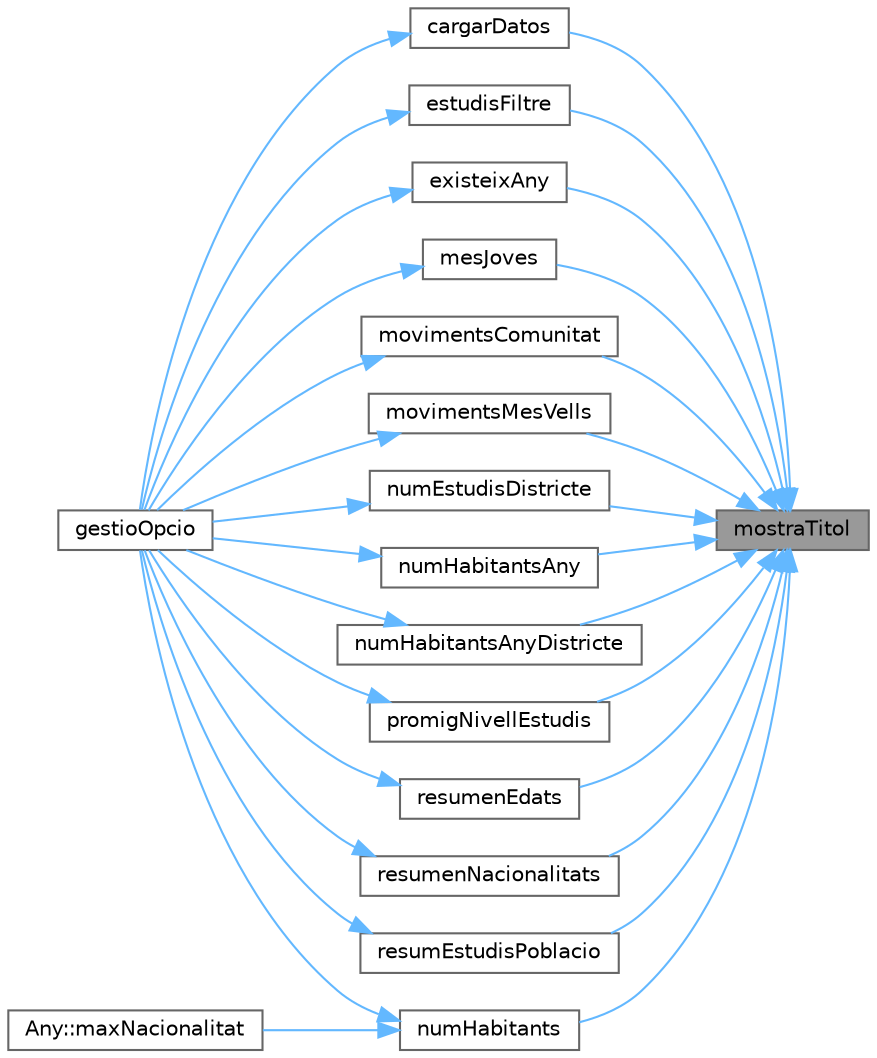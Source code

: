 digraph "mostraTitol"
{
 // LATEX_PDF_SIZE
  bgcolor="transparent";
  edge [fontname=Helvetica,fontsize=10,labelfontname=Helvetica,labelfontsize=10];
  node [fontname=Helvetica,fontsize=10,shape=box,height=0.2,width=0.4];
  rankdir="RL";
  Node1 [id="Node000001",label="mostraTitol",height=0.2,width=0.4,color="gray40", fillcolor="grey60", style="filled", fontcolor="black",tooltip="Muestra el título de una sección con un formato especial."];
  Node1 -> Node2 [id="edge30_Node000001_Node000002",dir="back",color="steelblue1",style="solid",tooltip=" "];
  Node2 [id="Node000002",label="cargarDatos",height=0.2,width=0.4,color="grey40", fillcolor="white", style="filled",URL="$main_8cpp.html#a71ee28124b09566e95a0780a85dcc53b",tooltip="Carga los datos del padrón desde un archivo."];
  Node2 -> Node3 [id="edge31_Node000002_Node000003",dir="back",color="steelblue1",style="solid",tooltip=" "];
  Node3 [id="Node000003",label="gestioOpcio",height=0.2,width=0.4,color="grey40", fillcolor="white", style="filled",URL="$main_8cpp.html#a5289933794b2beb79f44578f8d07af19",tooltip="Gestiona las opciones seleccionadas por el usuario."];
  Node1 -> Node4 [id="edge32_Node000001_Node000004",dir="back",color="steelblue1",style="solid",tooltip=" "];
  Node4 [id="Node000004",label="estudisFiltre",height=0.2,width=0.4,color="grey40", fillcolor="white", style="filled",URL="$main_8cpp.html#a1c3d6c8fc2337b733ae2cd3fc0a4ed11",tooltip="Muestra los estudios correspondientes a un año, distrito, edad y nacionalidad específicos."];
  Node4 -> Node3 [id="edge33_Node000004_Node000003",dir="back",color="steelblue1",style="solid",tooltip=" "];
  Node1 -> Node5 [id="edge34_Node000001_Node000005",dir="back",color="steelblue1",style="solid",tooltip=" "];
  Node5 [id="Node000005",label="existeixAny",height=0.2,width=0.4,color="grey40", fillcolor="white", style="filled",URL="$main_8cpp.html#ad118e24aa397b8a664206958c3f68b71",tooltip="Consulta si existe un año en los datos cargados."];
  Node5 -> Node3 [id="edge35_Node000005_Node000003",dir="back",color="steelblue1",style="solid",tooltip=" "];
  Node1 -> Node6 [id="edge36_Node000001_Node000006",dir="back",color="steelblue1",style="solid",tooltip=" "];
  Node6 [id="Node000006",label="mesJoves",height=0.2,width=0.4,color="grey40", fillcolor="white", style="filled",URL="$main_8cpp.html#a894463629f9f901ab3c12ccd02a787df",tooltip="Muestra el distrito con más jóvenes entre un rango de años."];
  Node6 -> Node3 [id="edge37_Node000006_Node000003",dir="back",color="steelblue1",style="solid",tooltip=" "];
  Node1 -> Node7 [id="edge38_Node000001_Node000007",dir="back",color="steelblue1",style="solid",tooltip=" "];
  Node7 [id="Node000007",label="movimentsComunitat",height=0.2,width=0.4,color="grey40", fillcolor="white", style="filled",URL="$main_8cpp.html#a912a5bc4435ccdb414f10d829676a498",tooltip="Muestra los movimientos de una comunidad por código de nacionalidad."];
  Node7 -> Node3 [id="edge39_Node000007_Node000003",dir="back",color="steelblue1",style="solid",tooltip=" "];
  Node1 -> Node8 [id="edge40_Node000001_Node000008",dir="back",color="steelblue1",style="solid",tooltip=" "];
  Node8 [id="Node000008",label="movimentsMesVells",height=0.2,width=0.4,color="grey40", fillcolor="white", style="filled",URL="$main_8cpp.html#a844a6bfba37ee782f41de4c59651ff57",tooltip="Muestra los movimientos de los mayores de edad."];
  Node8 -> Node3 [id="edge41_Node000008_Node000003",dir="back",color="steelblue1",style="solid",tooltip=" "];
  Node1 -> Node9 [id="edge42_Node000001_Node000009",dir="back",color="steelblue1",style="solid",tooltip=" "];
  Node9 [id="Node000009",label="numEstudisDistricte",height=0.2,width=0.4,color="grey40", fillcolor="white", style="filled",URL="$main_8cpp.html#acfb319f83e3b28cd43da7ccabdb2cfe5",tooltip="Consulta el número de estudios de un distrito por año."];
  Node9 -> Node3 [id="edge43_Node000009_Node000003",dir="back",color="steelblue1",style="solid",tooltip=" "];
  Node1 -> Node10 [id="edge44_Node000001_Node000010",dir="back",color="steelblue1",style="solid",tooltip=" "];
  Node10 [id="Node000010",label="numHabitants",height=0.2,width=0.4,color="grey40", fillcolor="white", style="filled",URL="$main_8cpp.html#a89fb7d343810cf36ac51a28ad9a52577",tooltip="Obtiene el número de habitantes por año y muestra el promedio."];
  Node10 -> Node3 [id="edge45_Node000010_Node000003",dir="back",color="steelblue1",style="solid",tooltip=" "];
  Node10 -> Node11 [id="edge46_Node000010_Node000011",dir="back",color="steelblue1",style="solid",tooltip=" "];
  Node11 [id="Node000011",label="Any::maxNacionalitat",height=0.2,width=0.4,color="grey40", fillcolor="white", style="filled",URL="$class_any.html#ac4be61ce671e5b50f6cb0c2f05cd46be",tooltip="Obtiene el distrito con la mayor concentración de una nacionalidad."];
  Node1 -> Node12 [id="edge47_Node000001_Node000012",dir="back",color="steelblue1",style="solid",tooltip=" "];
  Node12 [id="Node000012",label="numHabitantsAny",height=0.2,width=0.4,color="grey40", fillcolor="white", style="filled",URL="$main_8cpp.html#a68c5f813ee540c41425442ef8d279295",tooltip="Obtiene el número de habitantes de un año específico."];
  Node12 -> Node3 [id="edge48_Node000012_Node000003",dir="back",color="steelblue1",style="solid",tooltip=" "];
  Node1 -> Node13 [id="edge49_Node000001_Node000013",dir="back",color="steelblue1",style="solid",tooltip=" "];
  Node13 [id="Node000013",label="numHabitantsAnyDistricte",height=0.2,width=0.4,color="grey40", fillcolor="white", style="filled",URL="$main_8cpp.html#a100fb390dc1e2f30d563345a7e8ffae7",tooltip="Obtiene el número de habitantes de un año y un distrito."];
  Node13 -> Node3 [id="edge50_Node000013_Node000003",dir="back",color="steelblue1",style="solid",tooltip=" "];
  Node1 -> Node14 [id="edge51_Node000001_Node000014",dir="back",color="steelblue1",style="solid",tooltip=" "];
  Node14 [id="Node000014",label="promigNivellEstudis",height=0.2,width=0.4,color="grey40", fillcolor="white", style="filled",URL="$main_8cpp.html#ac0820cbfdc3be0336e62fd7f91295345",tooltip="Muestra el resumen del nivel de estudios por año y distrito."];
  Node14 -> Node3 [id="edge52_Node000014_Node000003",dir="back",color="steelblue1",style="solid",tooltip=" "];
  Node1 -> Node15 [id="edge53_Node000001_Node000015",dir="back",color="steelblue1",style="solid",tooltip=" "];
  Node15 [id="Node000015",label="resumenEdats",height=0.2,width=0.4,color="grey40", fillcolor="white", style="filled",URL="$main_8cpp.html#ad0002dad68f3a8d1478d481af3d691ea",tooltip="Muestra un resumen de las edades de la población."];
  Node15 -> Node3 [id="edge54_Node000015_Node000003",dir="back",color="steelblue1",style="solid",tooltip=" "];
  Node1 -> Node16 [id="edge55_Node000001_Node000016",dir="back",color="steelblue1",style="solid",tooltip=" "];
  Node16 [id="Node000016",label="resumenNacionalitats",height=0.2,width=0.4,color="grey40", fillcolor="white", style="filled",URL="$main_8cpp.html#a31126fbd7bea18915c3efcd1d3cc3a33",tooltip="Muestra un resumen de las nacionalidades por año."];
  Node16 -> Node3 [id="edge56_Node000016_Node000003",dir="back",color="steelblue1",style="solid",tooltip=" "];
  Node1 -> Node17 [id="edge57_Node000001_Node000017",dir="back",color="steelblue1",style="solid",tooltip=" "];
  Node17 [id="Node000017",label="resumEstudisPoblacio",height=0.2,width=0.4,color="grey40", fillcolor="white", style="filled",URL="$main_8cpp.html#a4230886114a1d36362657336b7a078bf",tooltip="Muestra un resumen de los estudios de la población por año."];
  Node17 -> Node3 [id="edge58_Node000017_Node000003",dir="back",color="steelblue1",style="solid",tooltip=" "];
}
